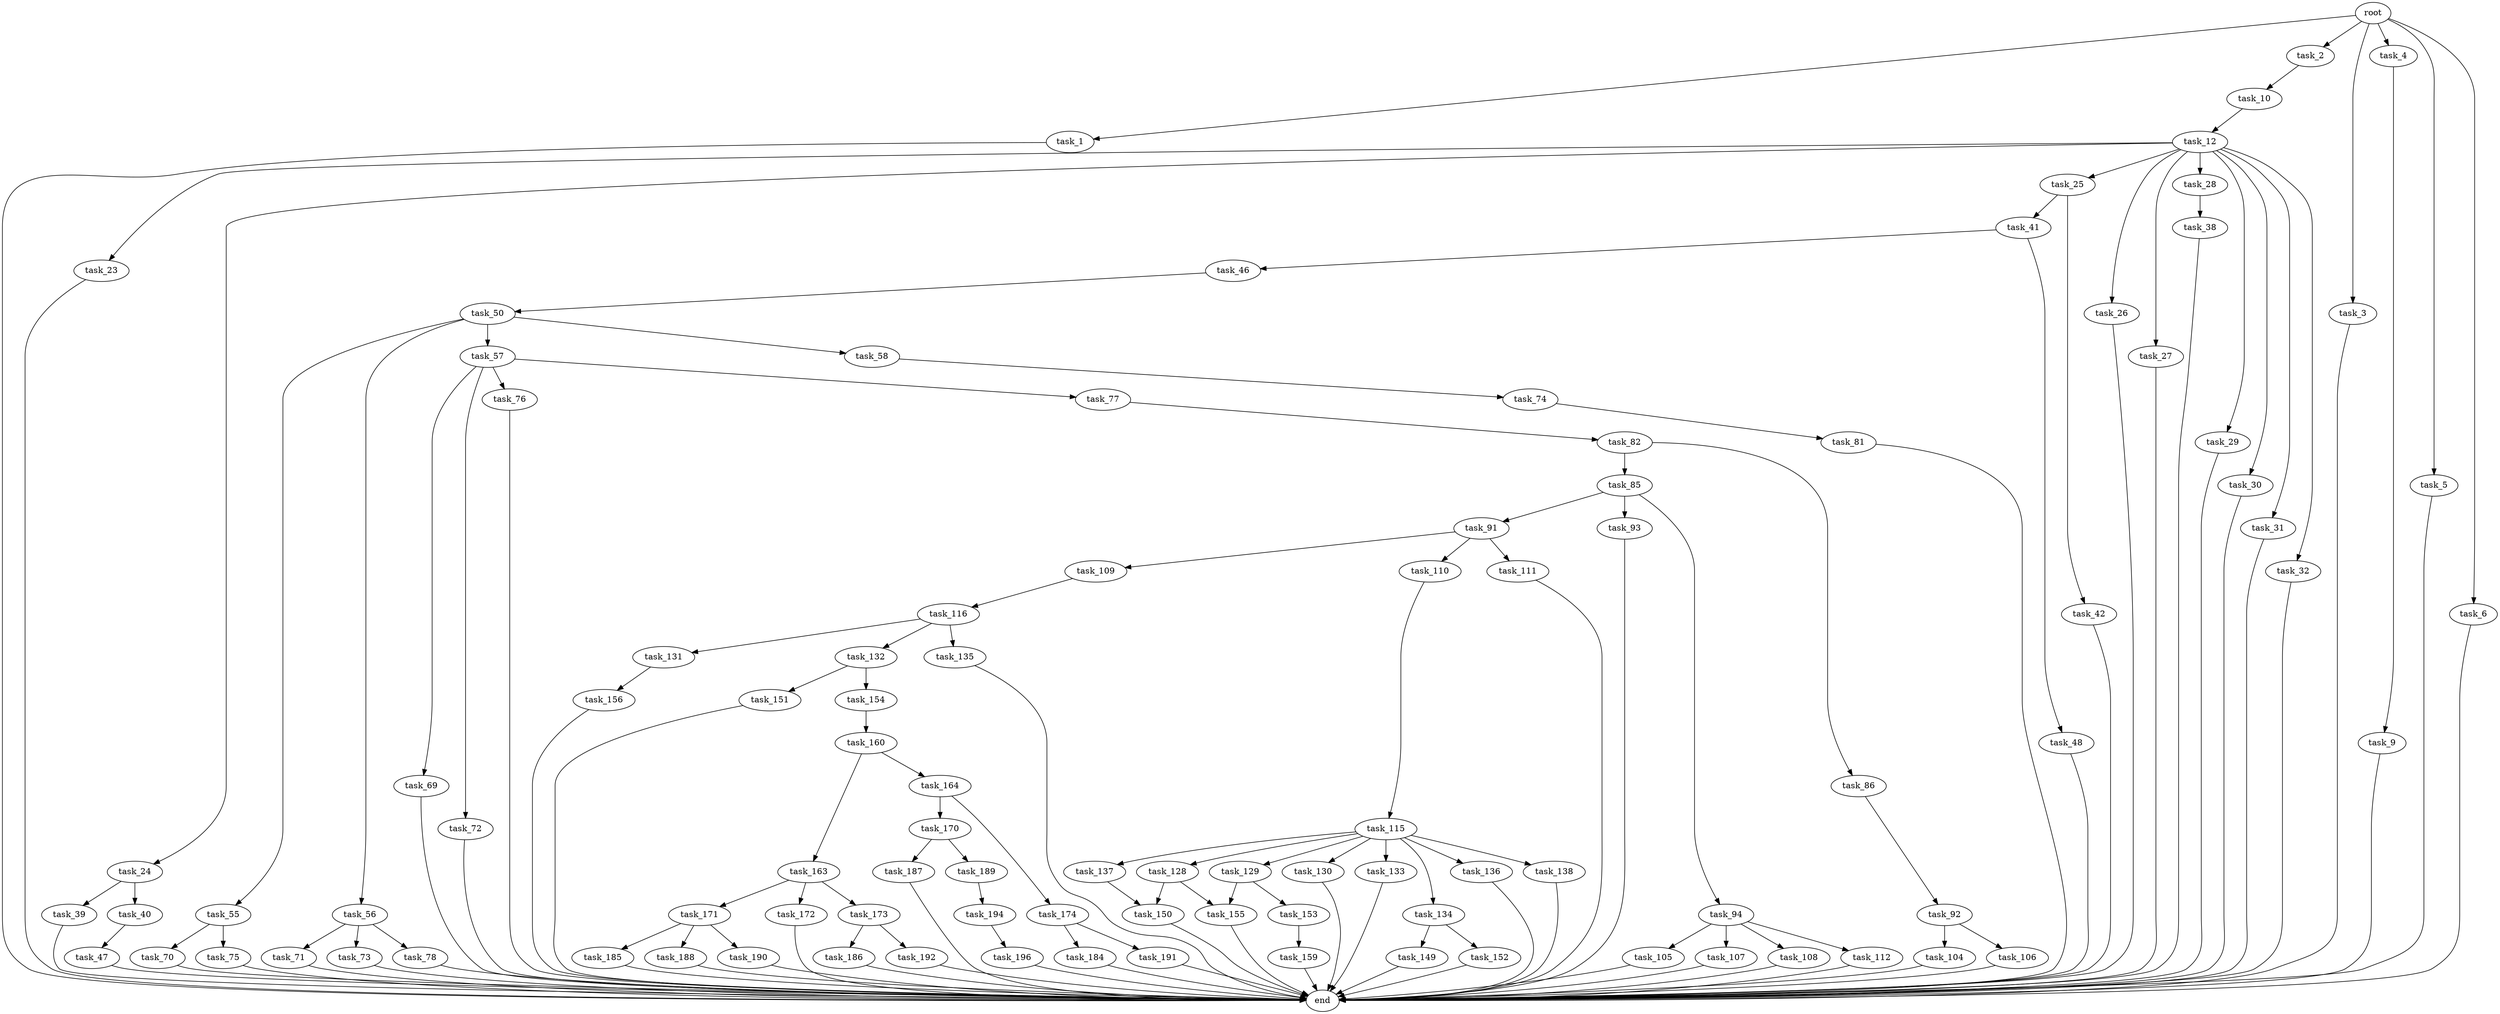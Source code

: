 digraph G {
  root [size="0.000000"];
  task_1 [size="68719476736.000000"];
  task_2 [size="3023232245.000000"];
  task_3 [size="269183107687.000000"];
  task_4 [size="166537160106.000000"];
  task_5 [size="26737848103.000000"];
  task_6 [size="4812507844.000000"];
  task_9 [size="8589934592.000000"];
  task_10 [size="28991029248.000000"];
  task_12 [size="3217592116.000000"];
  task_23 [size="1226686790001.000000"];
  task_24 [size="479016888275.000000"];
  task_25 [size="12801670390.000000"];
  task_26 [size="7388040776.000000"];
  task_27 [size="134217728000.000000"];
  task_28 [size="28015425006.000000"];
  task_29 [size="231928233984.000000"];
  task_30 [size="198260737600.000000"];
  task_31 [size="62084262725.000000"];
  task_32 [size="7325894481.000000"];
  task_38 [size="449747526155.000000"];
  task_39 [size="782757789696.000000"];
  task_40 [size="28991029248.000000"];
  task_41 [size="8589934592.000000"];
  task_42 [size="153539518866.000000"];
  task_46 [size="2835928527.000000"];
  task_47 [size="180191390195.000000"];
  task_48 [size="549755813888.000000"];
  task_50 [size="231928233984.000000"];
  task_55 [size="1073741824000.000000"];
  task_56 [size="1073741824000.000000"];
  task_57 [size="444663257759.000000"];
  task_58 [size="170098683208.000000"];
  task_69 [size="549755813888.000000"];
  task_70 [size="26211793709.000000"];
  task_71 [size="36220918635.000000"];
  task_72 [size="368293445632.000000"];
  task_73 [size="964899295.000000"];
  task_74 [size="96771525473.000000"];
  task_75 [size="4660854633.000000"];
  task_76 [size="68456207095.000000"];
  task_77 [size="782757789696.000000"];
  task_78 [size="231928233984.000000"];
  task_81 [size="134217728000.000000"];
  task_82 [size="1143447502048.000000"];
  task_85 [size="68719476736.000000"];
  task_86 [size="2576291662.000000"];
  task_91 [size="134217728000.000000"];
  task_92 [size="20893640660.000000"];
  task_93 [size="32065939337.000000"];
  task_94 [size="943776330.000000"];
  task_104 [size="68719476736.000000"];
  task_105 [size="46626198384.000000"];
  task_106 [size="549755813888.000000"];
  task_107 [size="420371240396.000000"];
  task_108 [size="29403884905.000000"];
  task_109 [size="813084054748.000000"];
  task_110 [size="35539070779.000000"];
  task_111 [size="10035618891.000000"];
  task_112 [size="70115983807.000000"];
  task_115 [size="1570338675.000000"];
  task_116 [size="68719476736.000000"];
  task_128 [size="3194053246.000000"];
  task_129 [size="106160546299.000000"];
  task_130 [size="231643592402.000000"];
  task_131 [size="1073741824000.000000"];
  task_132 [size="231928233984.000000"];
  task_133 [size="195347502816.000000"];
  task_134 [size="1788110904.000000"];
  task_135 [size="544075650535.000000"];
  task_136 [size="7508744302.000000"];
  task_137 [size="22419345830.000000"];
  task_138 [size="54614459750.000000"];
  task_149 [size="182021968833.000000"];
  task_150 [size="658770664302.000000"];
  task_151 [size="498960527.000000"];
  task_152 [size="105887143759.000000"];
  task_153 [size="23862412668.000000"];
  task_154 [size="1909743757.000000"];
  task_155 [size="19452269827.000000"];
  task_156 [size="368293445632.000000"];
  task_159 [size="1276924411.000000"];
  task_160 [size="8589934592.000000"];
  task_163 [size="782757789696.000000"];
  task_164 [size="394480082038.000000"];
  task_170 [size="68719476736.000000"];
  task_171 [size="549755813888.000000"];
  task_172 [size="231928233984.000000"];
  task_173 [size="26505897964.000000"];
  task_174 [size="328016611741.000000"];
  task_184 [size="35598210485.000000"];
  task_185 [size="18177703202.000000"];
  task_186 [size="134217728000.000000"];
  task_187 [size="231928233984.000000"];
  task_188 [size="708133804948.000000"];
  task_189 [size="29128050309.000000"];
  task_190 [size="1246981937608.000000"];
  task_191 [size="203691001025.000000"];
  task_192 [size="2574194023.000000"];
  task_194 [size="1447537482.000000"];
  task_196 [size="231928233984.000000"];
  end [size="0.000000"];

  root -> task_1 [size="1.000000"];
  root -> task_2 [size="1.000000"];
  root -> task_3 [size="1.000000"];
  root -> task_4 [size="1.000000"];
  root -> task_5 [size="1.000000"];
  root -> task_6 [size="1.000000"];
  task_1 -> end [size="1.000000"];
  task_2 -> task_10 [size="75497472.000000"];
  task_3 -> end [size="1.000000"];
  task_4 -> task_9 [size="209715200.000000"];
  task_5 -> end [size="1.000000"];
  task_6 -> end [size="1.000000"];
  task_9 -> end [size="1.000000"];
  task_10 -> task_12 [size="75497472.000000"];
  task_12 -> task_23 [size="209715200.000000"];
  task_12 -> task_24 [size="209715200.000000"];
  task_12 -> task_25 [size="209715200.000000"];
  task_12 -> task_26 [size="209715200.000000"];
  task_12 -> task_27 [size="209715200.000000"];
  task_12 -> task_28 [size="209715200.000000"];
  task_12 -> task_29 [size="209715200.000000"];
  task_12 -> task_30 [size="209715200.000000"];
  task_12 -> task_31 [size="209715200.000000"];
  task_12 -> task_32 [size="209715200.000000"];
  task_23 -> end [size="1.000000"];
  task_24 -> task_39 [size="411041792.000000"];
  task_24 -> task_40 [size="411041792.000000"];
  task_25 -> task_41 [size="209715200.000000"];
  task_25 -> task_42 [size="209715200.000000"];
  task_26 -> end [size="1.000000"];
  task_27 -> end [size="1.000000"];
  task_28 -> task_38 [size="838860800.000000"];
  task_29 -> end [size="1.000000"];
  task_30 -> end [size="1.000000"];
  task_31 -> end [size="1.000000"];
  task_32 -> end [size="1.000000"];
  task_38 -> end [size="1.000000"];
  task_39 -> end [size="1.000000"];
  task_40 -> task_47 [size="75497472.000000"];
  task_41 -> task_46 [size="33554432.000000"];
  task_41 -> task_48 [size="33554432.000000"];
  task_42 -> end [size="1.000000"];
  task_46 -> task_50 [size="75497472.000000"];
  task_47 -> end [size="1.000000"];
  task_48 -> end [size="1.000000"];
  task_50 -> task_55 [size="301989888.000000"];
  task_50 -> task_56 [size="301989888.000000"];
  task_50 -> task_57 [size="301989888.000000"];
  task_50 -> task_58 [size="301989888.000000"];
  task_55 -> task_70 [size="838860800.000000"];
  task_55 -> task_75 [size="838860800.000000"];
  task_56 -> task_71 [size="838860800.000000"];
  task_56 -> task_73 [size="838860800.000000"];
  task_56 -> task_78 [size="838860800.000000"];
  task_57 -> task_69 [size="838860800.000000"];
  task_57 -> task_72 [size="838860800.000000"];
  task_57 -> task_76 [size="838860800.000000"];
  task_57 -> task_77 [size="838860800.000000"];
  task_58 -> task_74 [size="209715200.000000"];
  task_69 -> end [size="1.000000"];
  task_70 -> end [size="1.000000"];
  task_71 -> end [size="1.000000"];
  task_72 -> end [size="1.000000"];
  task_73 -> end [size="1.000000"];
  task_74 -> task_81 [size="301989888.000000"];
  task_75 -> end [size="1.000000"];
  task_76 -> end [size="1.000000"];
  task_77 -> task_82 [size="679477248.000000"];
  task_78 -> end [size="1.000000"];
  task_81 -> end [size="1.000000"];
  task_82 -> task_85 [size="838860800.000000"];
  task_82 -> task_86 [size="838860800.000000"];
  task_85 -> task_91 [size="134217728.000000"];
  task_85 -> task_93 [size="134217728.000000"];
  task_85 -> task_94 [size="134217728.000000"];
  task_86 -> task_92 [size="75497472.000000"];
  task_91 -> task_109 [size="209715200.000000"];
  task_91 -> task_110 [size="209715200.000000"];
  task_91 -> task_111 [size="209715200.000000"];
  task_92 -> task_104 [size="838860800.000000"];
  task_92 -> task_106 [size="838860800.000000"];
  task_93 -> end [size="1.000000"];
  task_94 -> task_105 [size="75497472.000000"];
  task_94 -> task_107 [size="75497472.000000"];
  task_94 -> task_108 [size="75497472.000000"];
  task_94 -> task_112 [size="75497472.000000"];
  task_104 -> end [size="1.000000"];
  task_105 -> end [size="1.000000"];
  task_106 -> end [size="1.000000"];
  task_107 -> end [size="1.000000"];
  task_108 -> end [size="1.000000"];
  task_109 -> task_116 [size="536870912.000000"];
  task_110 -> task_115 [size="679477248.000000"];
  task_111 -> end [size="1.000000"];
  task_112 -> end [size="1.000000"];
  task_115 -> task_128 [size="33554432.000000"];
  task_115 -> task_129 [size="33554432.000000"];
  task_115 -> task_130 [size="33554432.000000"];
  task_115 -> task_133 [size="33554432.000000"];
  task_115 -> task_134 [size="33554432.000000"];
  task_115 -> task_136 [size="33554432.000000"];
  task_115 -> task_137 [size="33554432.000000"];
  task_115 -> task_138 [size="33554432.000000"];
  task_116 -> task_131 [size="134217728.000000"];
  task_116 -> task_132 [size="134217728.000000"];
  task_116 -> task_135 [size="134217728.000000"];
  task_128 -> task_150 [size="75497472.000000"];
  task_128 -> task_155 [size="75497472.000000"];
  task_129 -> task_153 [size="134217728.000000"];
  task_129 -> task_155 [size="134217728.000000"];
  task_130 -> end [size="1.000000"];
  task_131 -> task_156 [size="838860800.000000"];
  task_132 -> task_151 [size="301989888.000000"];
  task_132 -> task_154 [size="301989888.000000"];
  task_133 -> end [size="1.000000"];
  task_134 -> task_149 [size="33554432.000000"];
  task_134 -> task_152 [size="33554432.000000"];
  task_135 -> end [size="1.000000"];
  task_136 -> end [size="1.000000"];
  task_137 -> task_150 [size="411041792.000000"];
  task_138 -> end [size="1.000000"];
  task_149 -> end [size="1.000000"];
  task_150 -> end [size="1.000000"];
  task_151 -> end [size="1.000000"];
  task_152 -> end [size="1.000000"];
  task_153 -> task_159 [size="536870912.000000"];
  task_154 -> task_160 [size="33554432.000000"];
  task_155 -> end [size="1.000000"];
  task_156 -> end [size="1.000000"];
  task_159 -> end [size="1.000000"];
  task_160 -> task_163 [size="33554432.000000"];
  task_160 -> task_164 [size="33554432.000000"];
  task_163 -> task_171 [size="679477248.000000"];
  task_163 -> task_172 [size="679477248.000000"];
  task_163 -> task_173 [size="679477248.000000"];
  task_164 -> task_170 [size="411041792.000000"];
  task_164 -> task_174 [size="411041792.000000"];
  task_170 -> task_187 [size="134217728.000000"];
  task_170 -> task_189 [size="134217728.000000"];
  task_171 -> task_185 [size="536870912.000000"];
  task_171 -> task_188 [size="536870912.000000"];
  task_171 -> task_190 [size="536870912.000000"];
  task_172 -> end [size="1.000000"];
  task_173 -> task_186 [size="33554432.000000"];
  task_173 -> task_192 [size="33554432.000000"];
  task_174 -> task_184 [size="209715200.000000"];
  task_174 -> task_191 [size="209715200.000000"];
  task_184 -> end [size="1.000000"];
  task_185 -> end [size="1.000000"];
  task_186 -> end [size="1.000000"];
  task_187 -> end [size="1.000000"];
  task_188 -> end [size="1.000000"];
  task_189 -> task_194 [size="838860800.000000"];
  task_190 -> end [size="1.000000"];
  task_191 -> end [size="1.000000"];
  task_192 -> end [size="1.000000"];
  task_194 -> task_196 [size="75497472.000000"];
  task_196 -> end [size="1.000000"];
}
